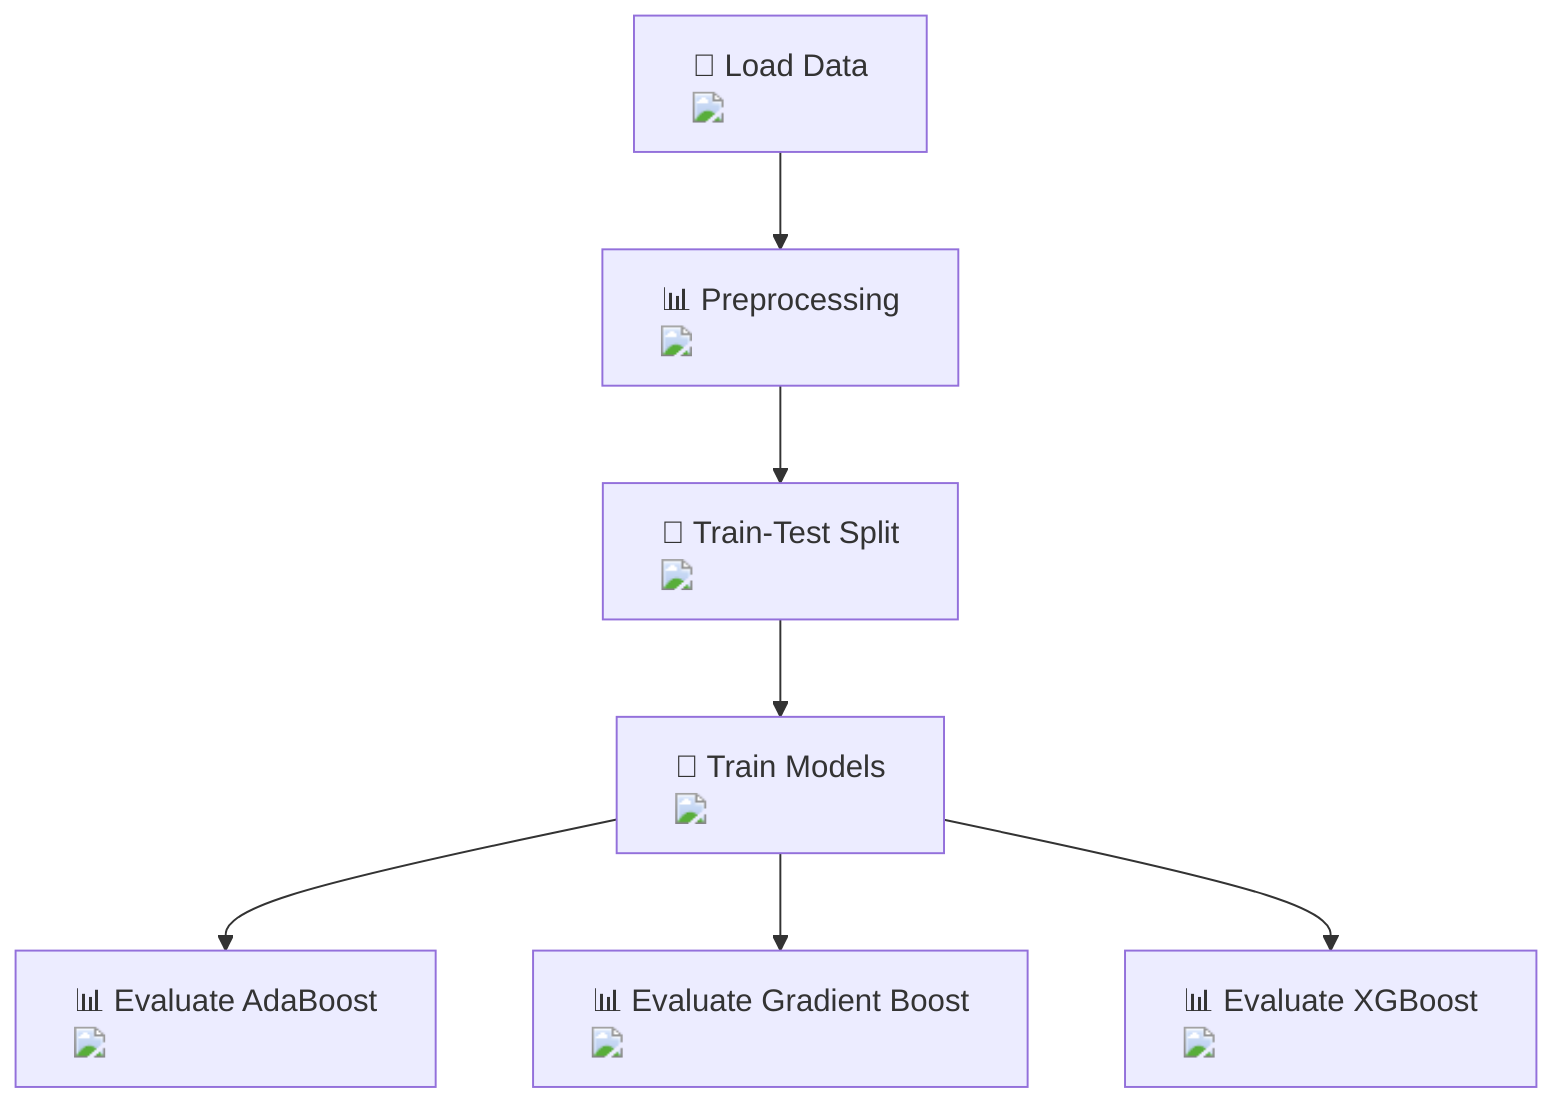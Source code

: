flowchart TD
    A["📂 Load Data <img src='icons/file.svg' />"] --> B["📊 Preprocessing <img src='icons/column_split.svg' />"]
    B --> C["🧪 Train-Test Split <img src='icons/row_split.svg' />"]
    C --> D["🧠 Train Models <img src='icons/brain.svg' />"]
    D --> E1["📊 Evaluate AdaBoost <img src='dummy_plots/barplot_template.svg' />"]
    D --> E2["📊 Evaluate Gradient Boost <img src='dummy_plots/barplot_template.svg' />"]
    D --> E3["📊 Evaluate XGBoost <img src='dummy_plots/barplot_template.svg' />"]